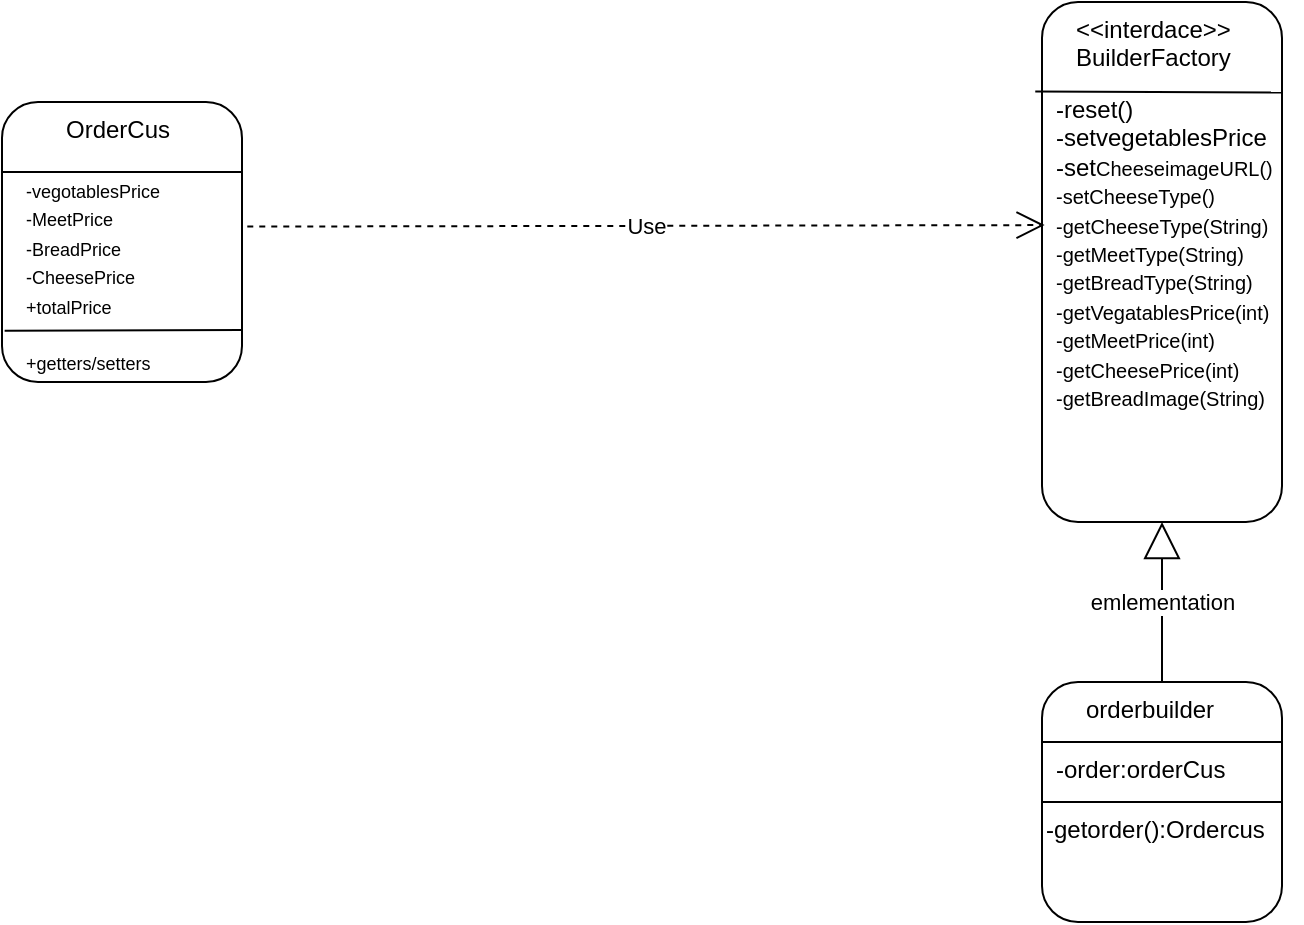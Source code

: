<mxfile version="26.2.14">
  <diagram name="Page-1" id="w4k-F0wGFoPTyivTWEuk">
    <mxGraphModel dx="1034" dy="570" grid="1" gridSize="10" guides="1" tooltips="1" connect="1" arrows="1" fold="1" page="1" pageScale="1" pageWidth="827" pageHeight="1169" math="0" shadow="0">
      <root>
        <mxCell id="0" />
        <mxCell id="1" parent="0" />
        <mxCell id="UsS9Le5wtXBt1caLjqC7-1" value="" style="rounded=1;whiteSpace=wrap;html=1;" vertex="1" parent="1">
          <mxGeometry x="630" y="50" width="120" height="260" as="geometry" />
        </mxCell>
        <mxCell id="UsS9Le5wtXBt1caLjqC7-2" value="" style="rounded=1;whiteSpace=wrap;html=1;" vertex="1" parent="1">
          <mxGeometry x="110" y="100" width="120" height="140" as="geometry" />
        </mxCell>
        <mxCell id="UsS9Le5wtXBt1caLjqC7-3" value="" style="rounded=1;whiteSpace=wrap;html=1;" vertex="1" parent="1">
          <mxGeometry x="630" y="390" width="120" height="120" as="geometry" />
        </mxCell>
        <mxCell id="UsS9Le5wtXBt1caLjqC7-7" value="" style="endArrow=none;html=1;rounded=0;exitX=0;exitY=0.25;exitDx=0;exitDy=0;entryX=1;entryY=0.25;entryDx=0;entryDy=0;" edge="1" parent="1" source="UsS9Le5wtXBt1caLjqC7-2" target="UsS9Le5wtXBt1caLjqC7-2">
          <mxGeometry width="50" height="50" relative="1" as="geometry">
            <mxPoint x="390" y="320" as="sourcePoint" />
            <mxPoint x="440" y="270" as="targetPoint" />
          </mxGeometry>
        </mxCell>
        <mxCell id="UsS9Le5wtXBt1caLjqC7-9" value="" style="endArrow=none;html=1;rounded=0;exitX=-0.028;exitY=0.172;exitDx=0;exitDy=0;entryX=0.997;entryY=0.174;entryDx=0;entryDy=0;entryPerimeter=0;exitPerimeter=0;" edge="1" parent="1" source="UsS9Le5wtXBt1caLjqC7-1" target="UsS9Le5wtXBt1caLjqC7-1">
          <mxGeometry width="50" height="50" relative="1" as="geometry">
            <mxPoint x="630" y="80" as="sourcePoint" />
            <mxPoint x="750" y="80" as="targetPoint" />
          </mxGeometry>
        </mxCell>
        <mxCell id="UsS9Le5wtXBt1caLjqC7-10" value="" style="endArrow=none;html=1;rounded=0;exitX=0;exitY=0.25;exitDx=0;exitDy=0;entryX=1;entryY=0.25;entryDx=0;entryDy=0;" edge="1" parent="1">
          <mxGeometry width="50" height="50" relative="1" as="geometry">
            <mxPoint x="630" y="420" as="sourcePoint" />
            <mxPoint x="750" y="420" as="targetPoint" />
          </mxGeometry>
        </mxCell>
        <mxCell id="UsS9Le5wtXBt1caLjqC7-17" value="Use" style="endArrow=open;endSize=12;dashed=1;html=1;rounded=0;exitX=1.022;exitY=0.445;exitDx=0;exitDy=0;entryX=0.011;entryY=0.429;entryDx=0;entryDy=0;entryPerimeter=0;exitPerimeter=0;" edge="1" parent="1" source="UsS9Le5wtXBt1caLjqC7-2" target="UsS9Le5wtXBt1caLjqC7-1">
          <mxGeometry width="160" relative="1" as="geometry">
            <mxPoint x="150" y="170.25" as="sourcePoint" />
            <mxPoint x="550" y="159.75" as="targetPoint" />
          </mxGeometry>
        </mxCell>
        <mxCell id="UsS9Le5wtXBt1caLjqC7-19" value="emlementation" style="endArrow=block;endSize=16;endFill=0;html=1;rounded=0;entryX=0.5;entryY=1;entryDx=0;entryDy=0;exitX=0.5;exitY=0;exitDx=0;exitDy=0;" edge="1" parent="1" source="UsS9Le5wtXBt1caLjqC7-3" target="UsS9Le5wtXBt1caLjqC7-1">
          <mxGeometry width="160" relative="1" as="geometry">
            <mxPoint x="370" y="380" as="sourcePoint" />
            <mxPoint x="530" y="380" as="targetPoint" />
          </mxGeometry>
        </mxCell>
        <mxCell id="UsS9Le5wtXBt1caLjqC7-23" value="&lt;font style=&quot;font-size: 9px;&quot;&gt;-vegotablesPrice&lt;/font&gt;&lt;div&gt;&lt;font style=&quot;font-size: 9px;&quot;&gt;-MeetPrice&lt;/font&gt;&lt;/div&gt;&lt;div&gt;&lt;font style=&quot;font-size: 9px;&quot;&gt;-BreadPrice&lt;/font&gt;&lt;/div&gt;&lt;div&gt;&lt;font style=&quot;font-size: 9px;&quot;&gt;-CheesePrice&lt;/font&gt;&lt;/div&gt;&lt;div&gt;&lt;font style=&quot;font-size: 9px;&quot;&gt;+totalPrice&lt;/font&gt;&lt;/div&gt;&lt;div&gt;&lt;font style=&quot;font-size: 9px;&quot;&gt;&lt;br&gt;&lt;/font&gt;&lt;/div&gt;&lt;div&gt;&lt;font style=&quot;font-size: 9px;&quot;&gt;+getters/setters&lt;/font&gt;&lt;/div&gt;" style="text;whiteSpace=wrap;html=1;" vertex="1" parent="1">
          <mxGeometry x="120" y="130" width="100" height="70" as="geometry" />
        </mxCell>
        <mxCell id="UsS9Le5wtXBt1caLjqC7-24" value="" style="endArrow=none;html=1;rounded=0;entryX=0.011;entryY=0.817;entryDx=0;entryDy=0;entryPerimeter=0;" edge="1" parent="1" target="UsS9Le5wtXBt1caLjqC7-2">
          <mxGeometry width="50" height="50" relative="1" as="geometry">
            <mxPoint x="230" y="214" as="sourcePoint" />
            <mxPoint x="150" y="470" as="targetPoint" />
          </mxGeometry>
        </mxCell>
        <mxCell id="UsS9Le5wtXBt1caLjqC7-25" value="OrderCus" style="text;whiteSpace=wrap;html=1;" vertex="1" parent="1">
          <mxGeometry x="140" y="100" width="110" height="40" as="geometry" />
        </mxCell>
        <mxCell id="UsS9Le5wtXBt1caLjqC7-26" value="&lt;font&gt;&amp;nbsp; &amp;nbsp;&amp;lt;&amp;lt;interdace&amp;gt;&amp;gt;&lt;/font&gt;&lt;div&gt;&lt;font&gt;&amp;nbsp; &amp;nbsp;BuilderFactory&lt;/font&gt;&lt;/div&gt;" style="text;whiteSpace=wrap;html=1;" vertex="1" parent="1">
          <mxGeometry x="635" y="50" width="105" height="30" as="geometry" />
        </mxCell>
        <mxCell id="UsS9Le5wtXBt1caLjqC7-27" value="-reset()&lt;div&gt;-setvegetablesPrice&lt;/div&gt;&lt;div&gt;-set&lt;font size=&quot;1&quot;&gt;CheeseimageURL()&lt;/font&gt;&lt;/div&gt;&lt;div&gt;&lt;font size=&quot;1&quot;&gt;-setCheeseType()&lt;/font&gt;&lt;/div&gt;&lt;div&gt;&lt;font size=&quot;1&quot;&gt;-getCheeseType(String)&lt;/font&gt;&lt;/div&gt;&lt;div&gt;&lt;font size=&quot;1&quot;&gt;-getMeetType(String)&lt;/font&gt;&lt;/div&gt;&lt;div&gt;&lt;font size=&quot;1&quot;&gt;-getBreadType(String)&lt;/font&gt;&lt;/div&gt;&lt;div&gt;&lt;font size=&quot;1&quot;&gt;-getVegatablesPrice(int)&lt;/font&gt;&lt;/div&gt;&lt;div&gt;&lt;font size=&quot;1&quot;&gt;-getMeetPrice(int)&lt;/font&gt;&lt;/div&gt;&lt;div&gt;&lt;font size=&quot;1&quot;&gt;-getCheesePrice(int)&lt;/font&gt;&lt;/div&gt;&lt;div&gt;&lt;font size=&quot;1&quot;&gt;-getBreadImage(String)&lt;/font&gt;&lt;/div&gt;" style="text;whiteSpace=wrap;html=1;" vertex="1" parent="1">
          <mxGeometry x="635" y="90" width="120" height="200" as="geometry" />
        </mxCell>
        <mxCell id="UsS9Le5wtXBt1caLjqC7-28" value="orderbuilder" style="text;whiteSpace=wrap;html=1;" vertex="1" parent="1">
          <mxGeometry x="650" y="390" width="90" height="40" as="geometry" />
        </mxCell>
        <mxCell id="UsS9Le5wtXBt1caLjqC7-29" value="-order:orderCus" style="text;whiteSpace=wrap;html=1;" vertex="1" parent="1">
          <mxGeometry x="635" y="420" width="90" height="40" as="geometry" />
        </mxCell>
        <mxCell id="UsS9Le5wtXBt1caLjqC7-30" value="-getorder():Ordercus" style="text;whiteSpace=wrap;html=1;" vertex="1" parent="1">
          <mxGeometry x="630" y="450" width="130" height="40" as="geometry" />
        </mxCell>
        <mxCell id="UsS9Le5wtXBt1caLjqC7-31" value="" style="endArrow=none;html=1;rounded=0;entryX=1;entryY=0.5;entryDx=0;entryDy=0;" edge="1" parent="1" target="UsS9Le5wtXBt1caLjqC7-3">
          <mxGeometry width="50" height="50" relative="1" as="geometry">
            <mxPoint x="630" y="450" as="sourcePoint" />
            <mxPoint x="680" y="400" as="targetPoint" />
          </mxGeometry>
        </mxCell>
      </root>
    </mxGraphModel>
  </diagram>
</mxfile>
